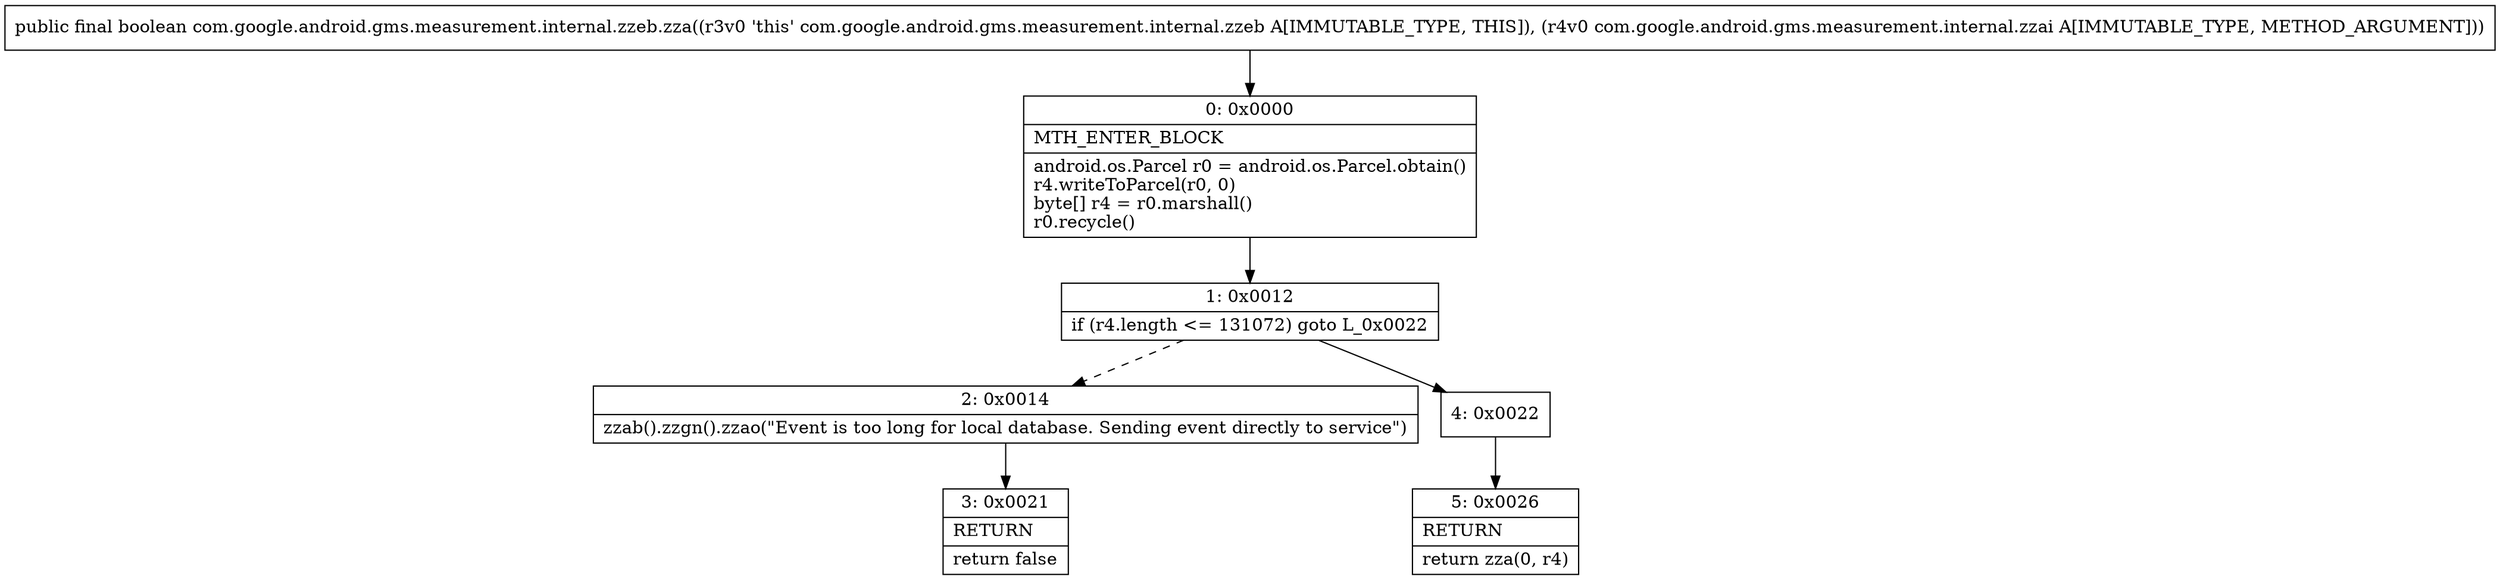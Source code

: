 digraph "CFG forcom.google.android.gms.measurement.internal.zzeb.zza(Lcom\/google\/android\/gms\/measurement\/internal\/zzai;)Z" {
Node_0 [shape=record,label="{0\:\ 0x0000|MTH_ENTER_BLOCK\l|android.os.Parcel r0 = android.os.Parcel.obtain()\lr4.writeToParcel(r0, 0)\lbyte[] r4 = r0.marshall()\lr0.recycle()\l}"];
Node_1 [shape=record,label="{1\:\ 0x0012|if (r4.length \<= 131072) goto L_0x0022\l}"];
Node_2 [shape=record,label="{2\:\ 0x0014|zzab().zzgn().zzao(\"Event is too long for local database. Sending event directly to service\")\l}"];
Node_3 [shape=record,label="{3\:\ 0x0021|RETURN\l|return false\l}"];
Node_4 [shape=record,label="{4\:\ 0x0022}"];
Node_5 [shape=record,label="{5\:\ 0x0026|RETURN\l|return zza(0, r4)\l}"];
MethodNode[shape=record,label="{public final boolean com.google.android.gms.measurement.internal.zzeb.zza((r3v0 'this' com.google.android.gms.measurement.internal.zzeb A[IMMUTABLE_TYPE, THIS]), (r4v0 com.google.android.gms.measurement.internal.zzai A[IMMUTABLE_TYPE, METHOD_ARGUMENT])) }"];
MethodNode -> Node_0;
Node_0 -> Node_1;
Node_1 -> Node_2[style=dashed];
Node_1 -> Node_4;
Node_2 -> Node_3;
Node_4 -> Node_5;
}

